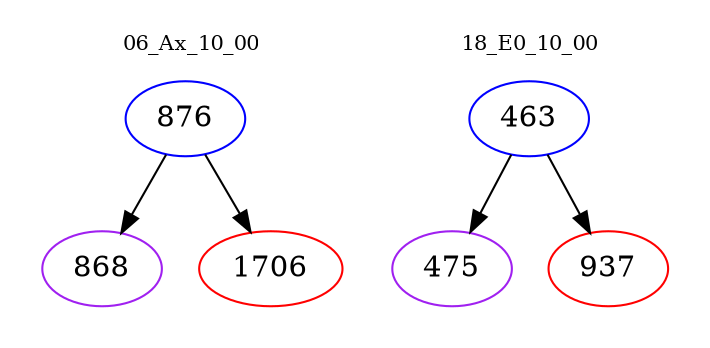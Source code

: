digraph{
subgraph cluster_0 {
color = white
label = "06_Ax_10_00";
fontsize=10;
T0_876 [label="876", color="blue"]
T0_876 -> T0_868 [color="black"]
T0_868 [label="868", color="purple"]
T0_876 -> T0_1706 [color="black"]
T0_1706 [label="1706", color="red"]
}
subgraph cluster_1 {
color = white
label = "18_E0_10_00";
fontsize=10;
T1_463 [label="463", color="blue"]
T1_463 -> T1_475 [color="black"]
T1_475 [label="475", color="purple"]
T1_463 -> T1_937 [color="black"]
T1_937 [label="937", color="red"]
}
}
